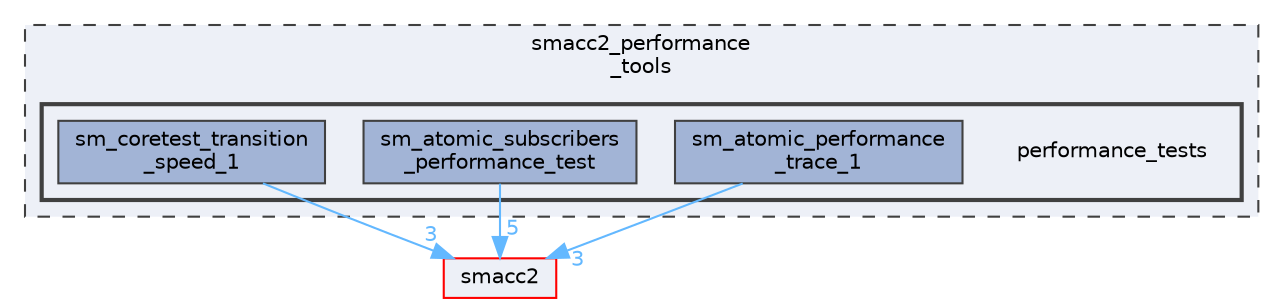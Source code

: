 digraph "smacc2_performance_tools/performance_tests"
{
 // LATEX_PDF_SIZE
  bgcolor="transparent";
  edge [fontname=Helvetica,fontsize=10,labelfontname=Helvetica,labelfontsize=10];
  node [fontname=Helvetica,fontsize=10,shape=box,height=0.2,width=0.4];
  compound=true
  subgraph clusterdir_1bb813b83c06d91f5cefa2e3c573e455 {
    graph [ bgcolor="#edf0f7", pencolor="grey25", label="smacc2_performance\l_tools", fontname=Helvetica,fontsize=10 style="filled,dashed", URL="dir_1bb813b83c06d91f5cefa2e3c573e455.html",tooltip=""]
  subgraph clusterdir_6c92834db2043e673bada459bc613d10 {
    graph [ bgcolor="#edf0f7", pencolor="grey25", label="", fontname=Helvetica,fontsize=10 style="filled,bold", URL="dir_6c92834db2043e673bada459bc613d10.html",tooltip=""]
    dir_6c92834db2043e673bada459bc613d10 [shape=plaintext, label="performance_tests"];
  dir_052b3769590e6bc9d64da8fe402aa3f5 [label="sm_atomic_performance\l_trace_1", fillcolor="#a2b4d6", color="grey25", style="filled", URL="dir_052b3769590e6bc9d64da8fe402aa3f5.html",tooltip=""];
  dir_62f5f24a4fbadddef1122cdcd96f70cb [label="sm_atomic_subscribers\l_performance_test", fillcolor="#a2b4d6", color="grey25", style="filled", URL="dir_62f5f24a4fbadddef1122cdcd96f70cb.html",tooltip=""];
  dir_201b8e88e197e9193e96773ac7cff910 [label="sm_coretest_transition\l_speed_1", fillcolor="#a2b4d6", color="grey25", style="filled", URL="dir_201b8e88e197e9193e96773ac7cff910.html",tooltip=""];
  }
  }
  dir_ce4c19d6108cf5285f3105ec9cd73bf1 [label="smacc2", fillcolor="#edf0f7", color="red", style="filled", URL="dir_ce4c19d6108cf5285f3105ec9cd73bf1.html",tooltip=""];
  dir_052b3769590e6bc9d64da8fe402aa3f5->dir_ce4c19d6108cf5285f3105ec9cd73bf1 [headlabel="3", labeldistance=1.5 headhref="dir_000112_000123.html" color="steelblue1" fontcolor="steelblue1"];
  dir_62f5f24a4fbadddef1122cdcd96f70cb->dir_ce4c19d6108cf5285f3105ec9cd73bf1 [headlabel="5", labeldistance=1.5 headhref="dir_000115_000123.html" color="steelblue1" fontcolor="steelblue1"];
  dir_201b8e88e197e9193e96773ac7cff910->dir_ce4c19d6108cf5285f3105ec9cd73bf1 [headlabel="3", labeldistance=1.5 headhref="dir_000118_000123.html" color="steelblue1" fontcolor="steelblue1"];
}
